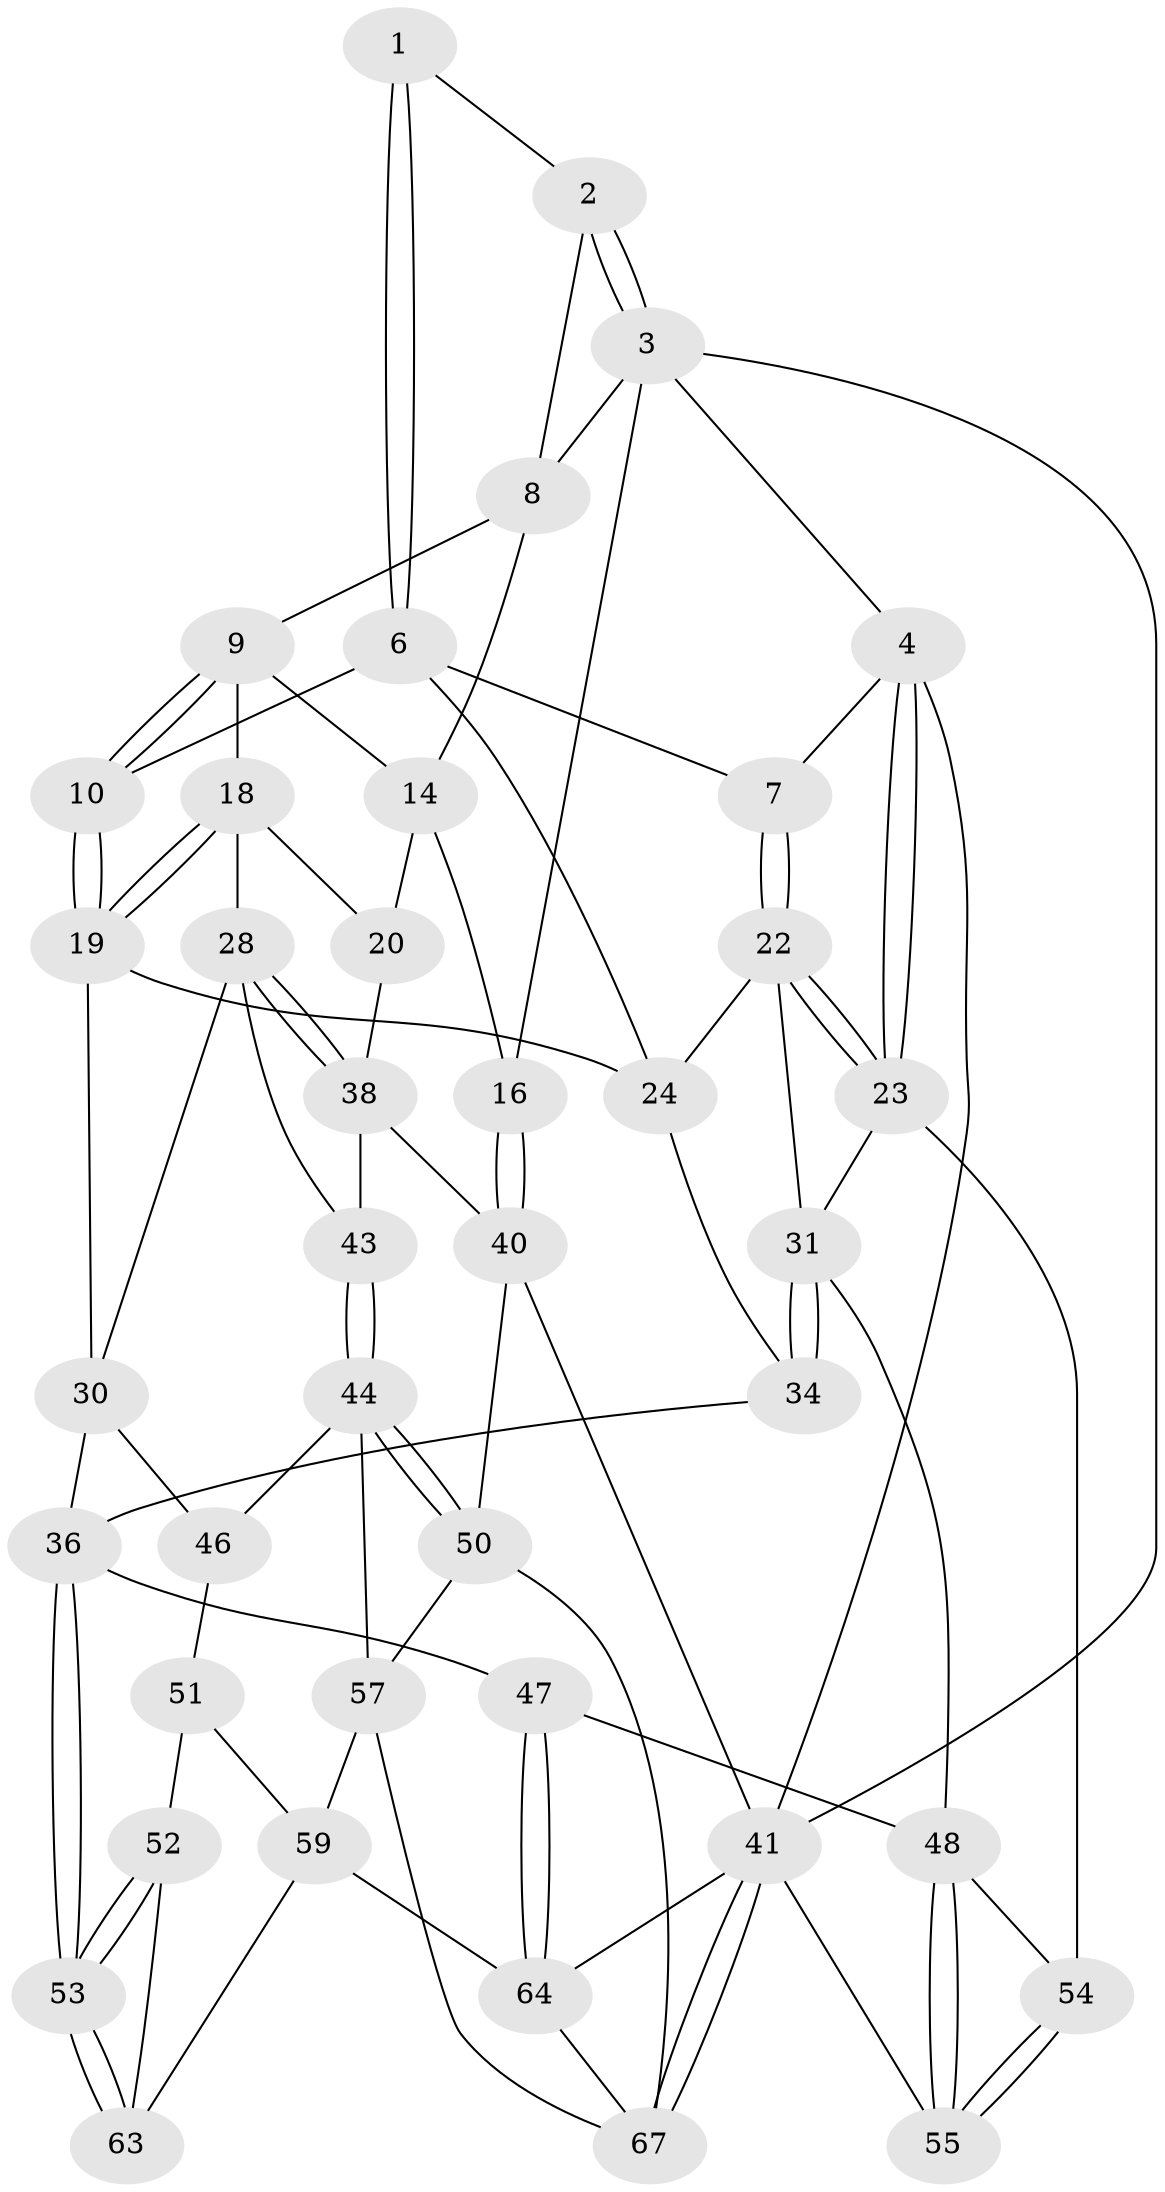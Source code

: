 // Generated by graph-tools (version 1.1) at 2025/24/03/03/25 07:24:32]
// undirected, 41 vertices, 95 edges
graph export_dot {
graph [start="1"]
  node [color=gray90,style=filled];
  1 [pos="+0.45746027316843835+0"];
  2 [pos="+0.5675686655175378+0"];
  3 [pos="+1+0",super="+13"];
  4 [pos="+0+0",super="+5"];
  6 [pos="+0.3439559502867397+0.19611541117527262",super="+11"];
  7 [pos="+0.3103490270658716+0.19877532420656793"];
  8 [pos="+0.5957736560992751+0",super="+12"];
  9 [pos="+0.5533026550776756+0.17865059283843393",super="+15"];
  10 [pos="+0.41741605494785067+0.22784181686100632"];
  14 [pos="+0.8059178336221319+0.19572914750884976",super="+17"];
  16 [pos="+1+0.39053440094452735"];
  18 [pos="+0.660487982715416+0.37811345799068286",super="+21"];
  19 [pos="+0.5851791461856818+0.41757166999698325",super="+27"];
  20 [pos="+0.8632835367314258+0.4794657434757686"];
  22 [pos="+0.1455139110936053+0.2779580746994393",super="+26"];
  23 [pos="+0+0.22071105060312504",super="+33"];
  24 [pos="+0.4003735974189608+0.44681958547940104",super="+25"];
  28 [pos="+0.7090271915497985+0.5487967985977698",super="+29"];
  30 [pos="+0.5164447105391485+0.5682110370664939",super="+35"];
  31 [pos="+0.1529668436782156+0.5432182730357108",super="+32"];
  34 [pos="+0.2711767706697653+0.6325302586353425"];
  36 [pos="+0.33418256638694566+0.7104487690829504",super="+37"];
  38 [pos="+0.8963444859033269+0.5686678043556664",super="+39"];
  40 [pos="+1+0.6648905103630581",super="+42"];
  41 [pos="+1+1",super="+56"];
  43 [pos="+0.674449532627653+0.6694398547867056"];
  44 [pos="+0.6953475437608777+0.7489473565187104",super="+45"];
  46 [pos="+0.5613913668956568+0.7104483206394961"];
  47 [pos="+0.24985958203021413+0.7156101229142957"];
  48 [pos="+0.17907317524441124+0.7166878105052278",super="+49"];
  50 [pos="+0.7448928878989651+0.7713904624549253",super="+62"];
  51 [pos="+0.5394100351081903+0.7899915922175588",super="+60"];
  52 [pos="+0.4702314724222972+0.7801508098405603",super="+61"];
  53 [pos="+0.3510945515939955+0.7555926929175949"];
  54 [pos="+0+0.9285719122323413"];
  55 [pos="+0+1"];
  57 [pos="+0.6115110680723843+0.8172105369865226",super="+58"];
  59 [pos="+0.5773044185128778+0.8300820063714619",super="+65"];
  63 [pos="+0.3739270039251001+0.9060439046702785"];
  64 [pos="+0+1",super="+66"];
  67 [pos="+0.8221103044101822+1",super="+68"];
  1 -- 2;
  1 -- 6;
  1 -- 6;
  2 -- 3;
  2 -- 3;
  2 -- 8;
  3 -- 4;
  3 -- 41;
  3 -- 16;
  3 -- 8;
  4 -- 23;
  4 -- 23;
  4 -- 7;
  4 -- 41;
  6 -- 7;
  6 -- 24;
  6 -- 10;
  7 -- 22;
  7 -- 22;
  8 -- 9;
  8 -- 14;
  9 -- 10;
  9 -- 10;
  9 -- 18;
  9 -- 14;
  10 -- 19;
  10 -- 19;
  14 -- 16;
  14 -- 20;
  16 -- 40;
  16 -- 40;
  18 -- 19;
  18 -- 19;
  18 -- 20;
  18 -- 28;
  19 -- 24;
  19 -- 30;
  20 -- 38;
  22 -- 23;
  22 -- 23;
  22 -- 24;
  22 -- 31;
  23 -- 54;
  23 -- 31;
  24 -- 34;
  28 -- 38;
  28 -- 38;
  28 -- 43;
  28 -- 30;
  30 -- 46;
  30 -- 36;
  31 -- 34;
  31 -- 34;
  31 -- 48;
  34 -- 36;
  36 -- 53;
  36 -- 53;
  36 -- 47;
  38 -- 43;
  38 -- 40;
  40 -- 41;
  40 -- 50;
  41 -- 67;
  41 -- 67;
  41 -- 64;
  41 -- 55;
  43 -- 44;
  43 -- 44;
  44 -- 50;
  44 -- 50;
  44 -- 57;
  44 -- 46;
  46 -- 51;
  47 -- 48;
  47 -- 64;
  47 -- 64;
  48 -- 55;
  48 -- 55;
  48 -- 54;
  50 -- 57;
  50 -- 67;
  51 -- 52 [weight=2];
  51 -- 59;
  52 -- 53;
  52 -- 53;
  52 -- 63;
  53 -- 63;
  53 -- 63;
  54 -- 55;
  54 -- 55;
  57 -- 59;
  57 -- 67;
  59 -- 64;
  59 -- 63;
  64 -- 67;
}

